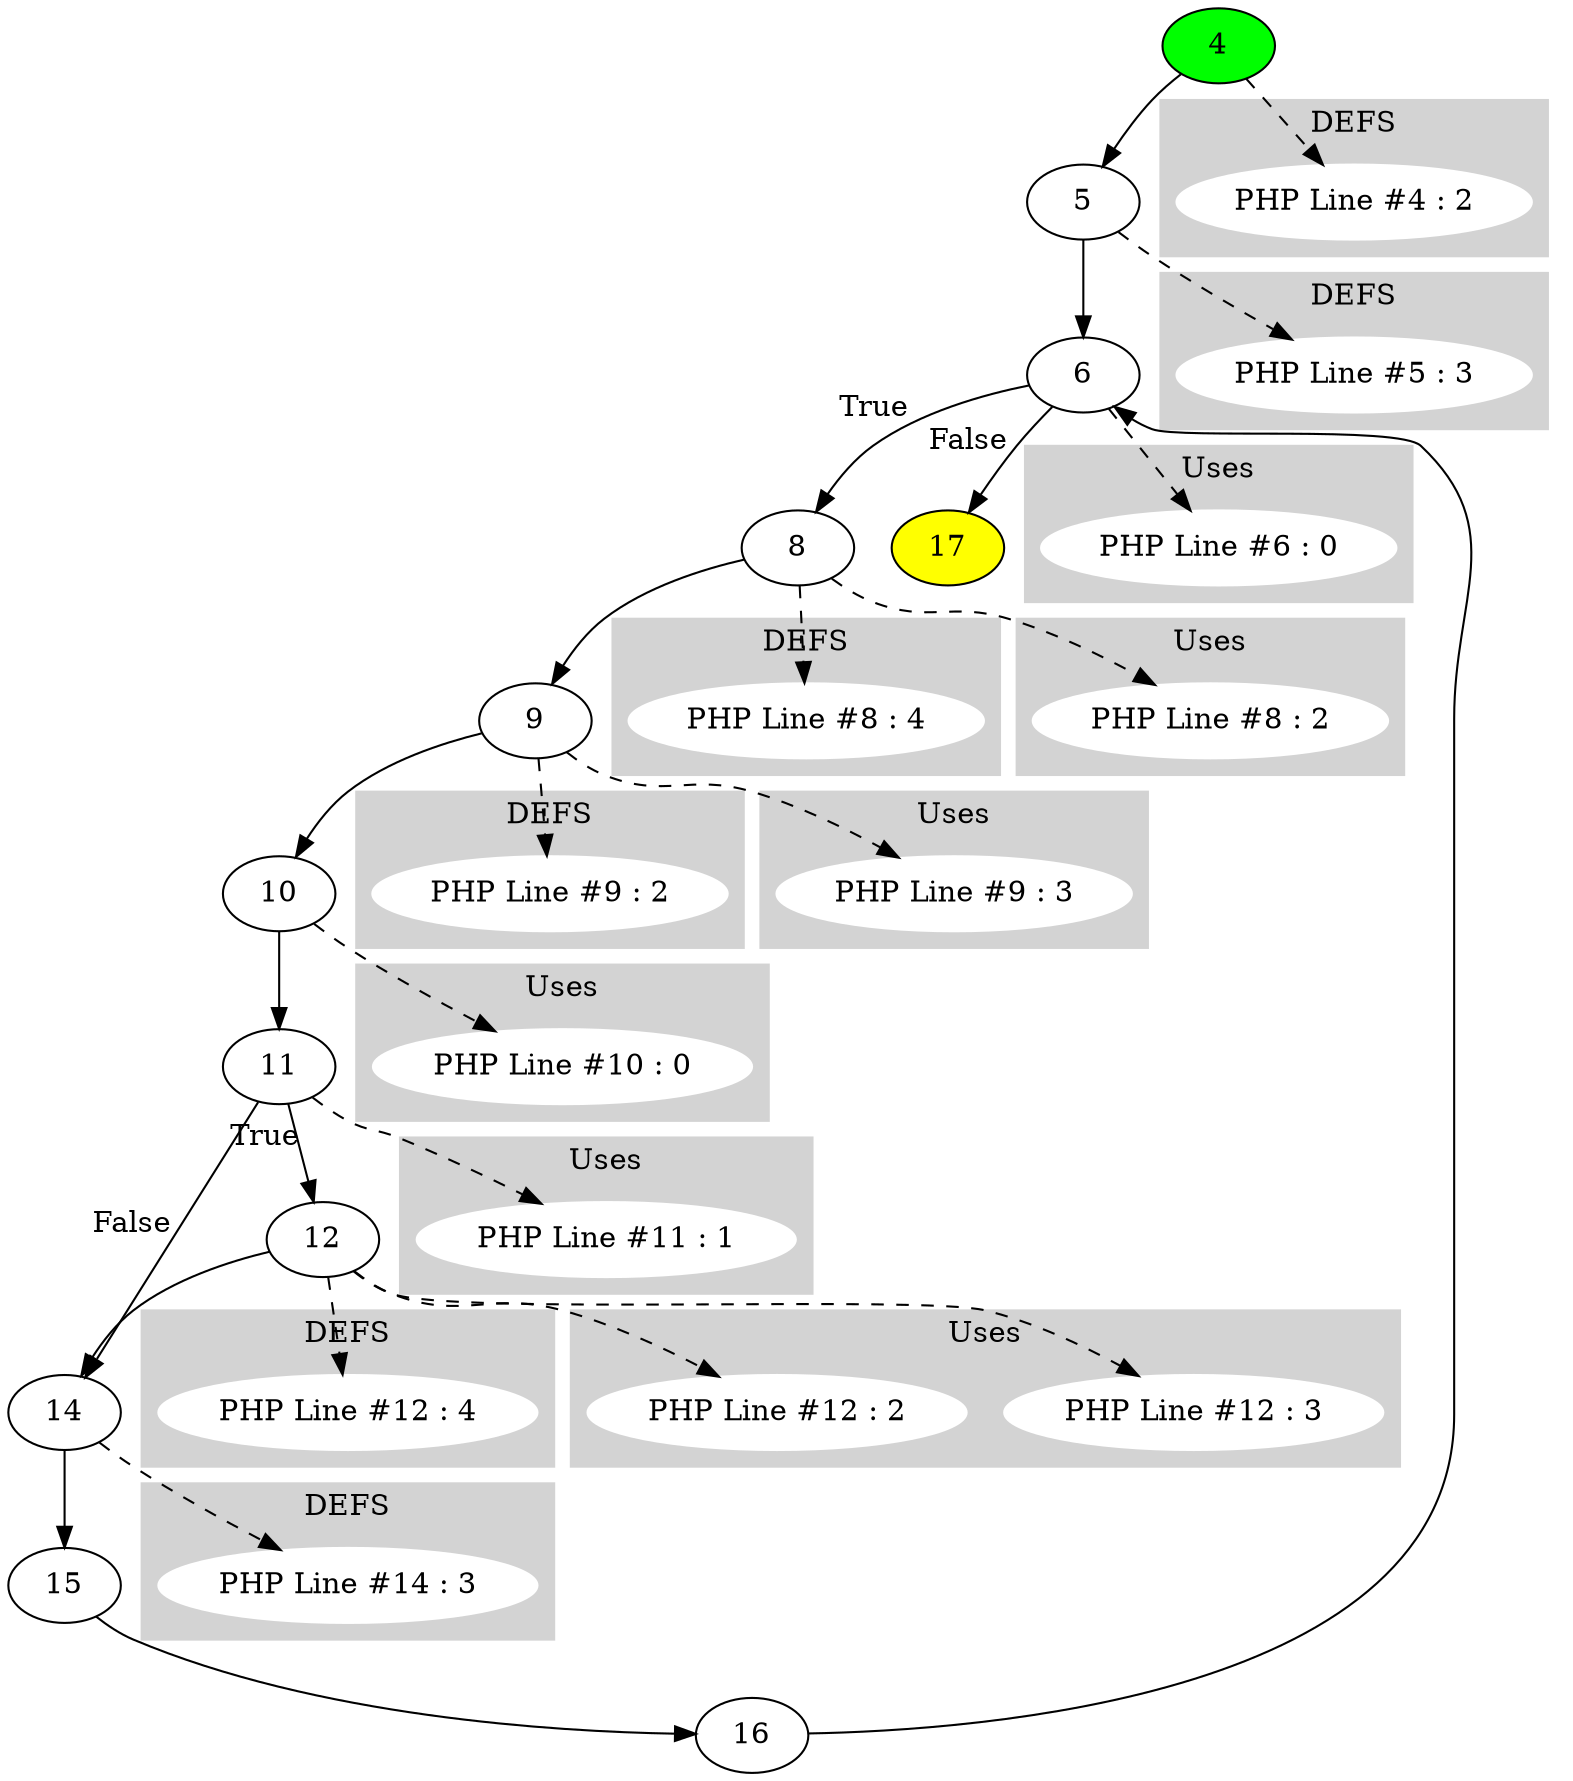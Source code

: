 digraph testName {
0 [label="4" tooltip="Int
SetL
PopC
"];
1 [label="5" tooltip="Int
SetL
PopC
"];
2 [label="6" tooltip="Int
CGetL2
Lte
JmpZ
"];
3 [label="8" tooltip="Int
CGetL2
Add
SetL
PopC
"];
4 [label="9" tooltip="Int
CGetL
Mul
SetL
PopC
"];
5 [label="10" tooltip="String
CGetL
Concat
String
Concat
Print
PopC
"];
6 [label="11" tooltip="CGetL
JmpZ
"];
7 [label="12" tooltip="CGetL
CGetL2
Add
SetL
PopC
"];
8 [label="14" tooltip="Int
SetL
PopC
"];
9 [label="15" tooltip="IncDecL
PopC
"];
10 [label="16" tooltip="Jmp
"];
11 [label="17" fillcolor= yellow, style = filled,  tooltip="Null
RetC
"];
0 -> 1;
1 -> 2;
2 -> 3[xlabel="True"];
2 -> 11[xlabel="False"];
3 -> 4;
4 -> 5;
5 -> 6;
6 -> 7[xlabel="True"];
6 -> 8[xlabel="False"];
7 -> 8;
8 -> 9;
9 -> 10;
10 -> 2;
0 [fillcolor = green, style = filled]subgraph cluster_g_0 { style=filled; color=lightgrey; node [style=filled,color=white]; g_0[label= "PHP Line #4 : 2"];label = "DEFS";}
0 -> g_0 [style="dashed"];
subgraph cluster_g_1 { style=filled; color=lightgrey; node [style=filled,color=white]; g_1[label= "PHP Line #5 : 3"];label = "DEFS";}
1 -> g_1 [style="dashed"];
subgraph cluster_g_3 { style=filled; color=lightgrey; node [style=filled,color=white]; g_3[label= "PHP Line #8 : 4"];label = "DEFS";}
3 -> g_3 [style="dashed"];
subgraph cluster_g_4 { style=filled; color=lightgrey; node [style=filled,color=white]; g_4[label= "PHP Line #9 : 2"];label = "DEFS";}
4 -> g_4 [style="dashed"];
subgraph cluster_g_7 { style=filled; color=lightgrey; node [style=filled,color=white]; g_7[label= "PHP Line #12 : 4"];label = "DEFS";}
7 -> g_7 [style="dashed"];
subgraph cluster_g_8 { style=filled; color=lightgrey; node [style=filled,color=white]; g_8[label= "PHP Line #14 : 3"];label = "DEFS";}
8 -> g_8 [style="dashed"];
subgraph cluster_use_2 { style=filled; color=lightgrey; node [style=filled,color=white]; use_2_0[label= "PHP Line #6 : 0"];label = "Uses";}
2 -> use_2_0 [style="dashed"];
subgraph cluster_use_3 { style=filled; color=lightgrey; node [style=filled,color=white]; use_3_2[label= "PHP Line #8 : 2"];label = "Uses";}
3 -> use_3_2 [style="dashed"];
subgraph cluster_use_4 { style=filled; color=lightgrey; node [style=filled,color=white]; use_4_3[label= "PHP Line #9 : 3"];label = "Uses";}
4 -> use_4_3 [style="dashed"];
subgraph cluster_use_5 { style=filled; color=lightgrey; node [style=filled,color=white]; use_5_0[label= "PHP Line #10 : 0"];label = "Uses";}
5 -> use_5_0 [style="dashed"];
subgraph cluster_use_6 { style=filled; color=lightgrey; node [style=filled,color=white]; use_6_1[label= "PHP Line #11 : 1"];label = "Uses";}
6 -> use_6_1 [style="dashed"];
subgraph cluster_use_7 { style=filled; color=lightgrey; node [style=filled,color=white]; use_7_3[label= "PHP Line #12 : 3"];label = "Uses";}
7 -> use_7_3 [style="dashed"];
subgraph cluster_use_7 { style=filled; color=lightgrey; node [style=filled,color=white]; use_7_2[label= "PHP Line #12 : 2"];label = "Uses";}
7 -> use_7_2 [style="dashed"];

}
